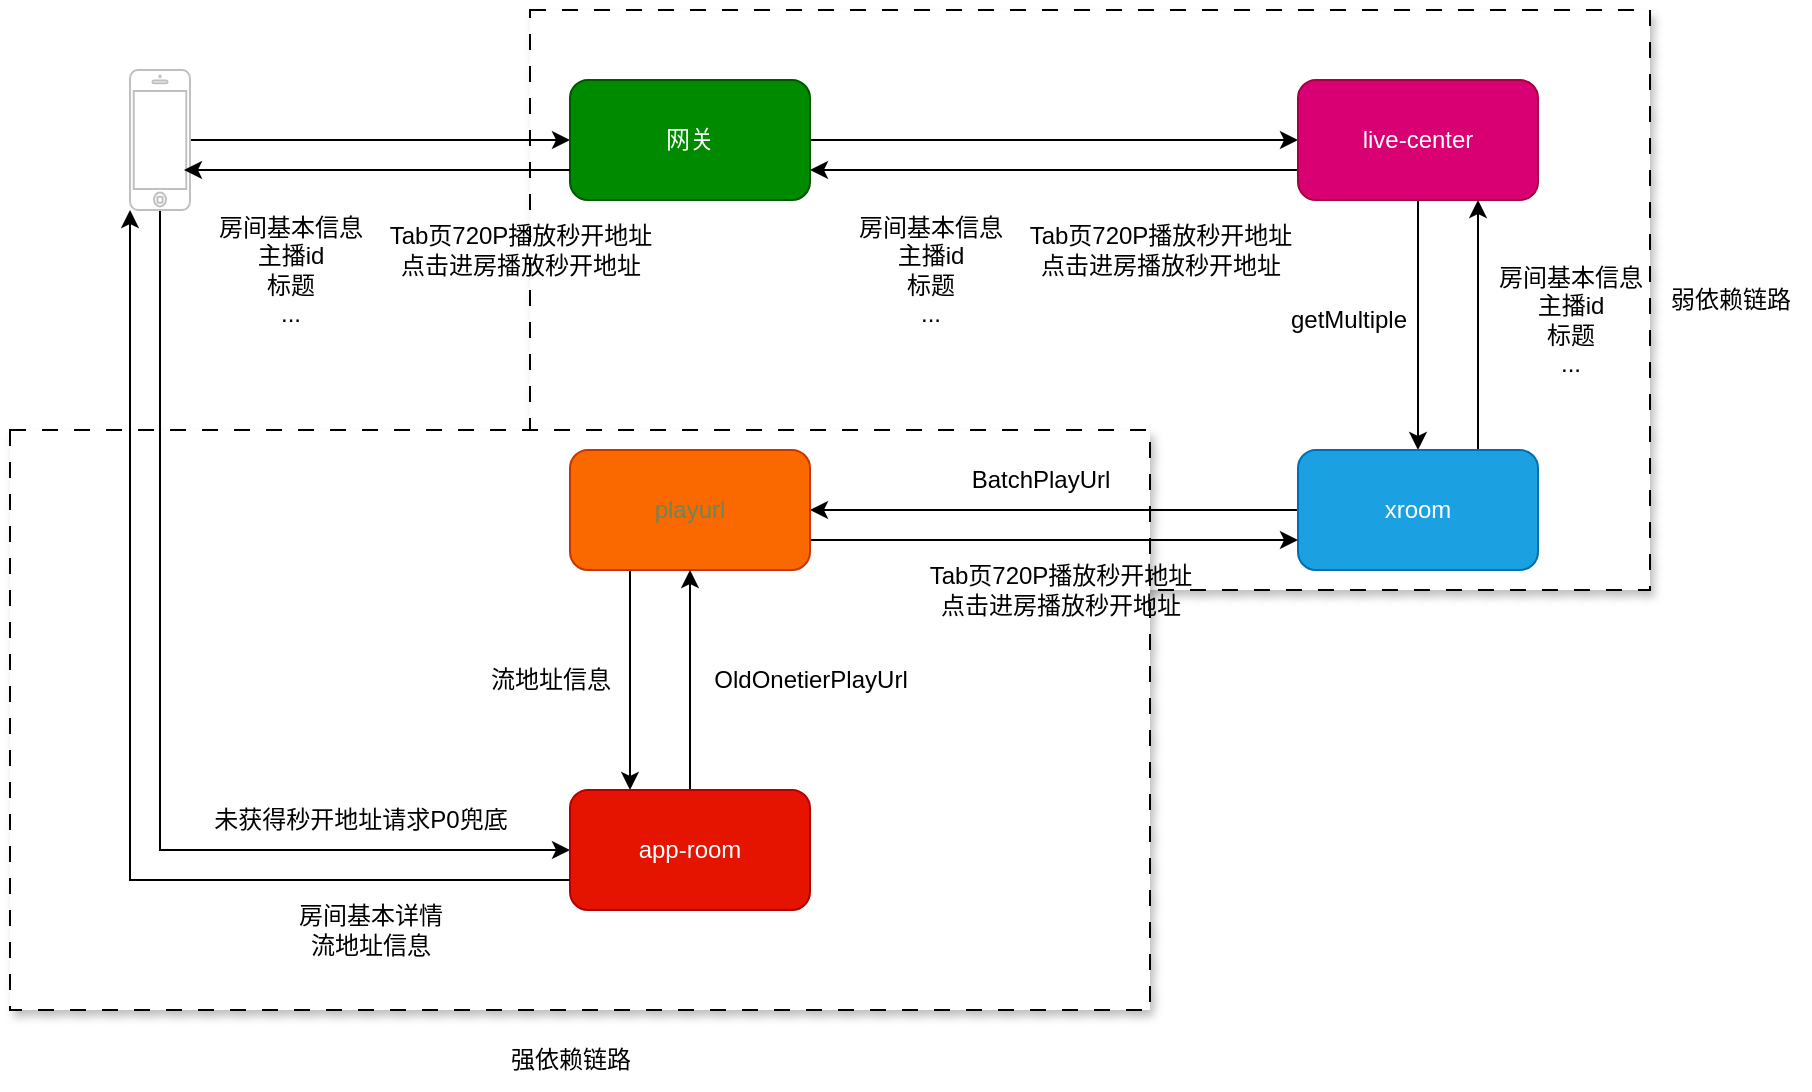<mxfile version="24.7.16">
  <diagram name="第 1 页" id="Mg9WiXwq5X2foCuTcGF-">
    <mxGraphModel dx="2069" dy="785" grid="1" gridSize="10" guides="1" tooltips="1" connect="1" arrows="1" fold="1" page="1" pageScale="1" pageWidth="827" pageHeight="1169" math="0" shadow="0">
      <root>
        <mxCell id="0" />
        <mxCell id="1" parent="0" />
        <mxCell id="WlN4n_p8q7aZqstCNr1V-49" value="" style="rounded=0;whiteSpace=wrap;html=1;shadow=1;dashed=1;dashPattern=8 8;" vertex="1" parent="1">
          <mxGeometry x="30" y="180" width="560" height="290" as="geometry" />
        </mxCell>
        <mxCell id="WlN4n_p8q7aZqstCNr1V-48" value="" style="rounded=0;whiteSpace=wrap;html=1;shadow=1;dashed=1;dashPattern=8 8;" vertex="1" parent="1">
          <mxGeometry x="-230" y="390" width="570" height="290" as="geometry" />
        </mxCell>
        <mxCell id="WlN4n_p8q7aZqstCNr1V-29" style="edgeStyle=orthogonalEdgeStyle;rounded=0;orthogonalLoop=1;jettySize=auto;html=1;entryX=0;entryY=0.5;entryDx=0;entryDy=0;" edge="1" parent="1" source="WlN4n_p8q7aZqstCNr1V-11" target="WlN4n_p8q7aZqstCNr1V-12">
          <mxGeometry relative="1" as="geometry" />
        </mxCell>
        <mxCell id="WlN4n_p8q7aZqstCNr1V-42" style="edgeStyle=orthogonalEdgeStyle;rounded=0;orthogonalLoop=1;jettySize=auto;html=1;entryX=0;entryY=0.5;entryDx=0;entryDy=0;" edge="1" parent="1" source="WlN4n_p8q7aZqstCNr1V-11" target="WlN4n_p8q7aZqstCNr1V-36">
          <mxGeometry relative="1" as="geometry">
            <Array as="points">
              <mxPoint x="-155" y="600" />
            </Array>
          </mxGeometry>
        </mxCell>
        <mxCell id="WlN4n_p8q7aZqstCNr1V-11" value="" style="html=1;verticalLabelPosition=bottom;labelBackgroundColor=#ffffff;verticalAlign=top;shadow=0;dashed=0;strokeWidth=1;shape=mxgraph.ios7.misc.iphone;strokeColor=#c0c0c0;" vertex="1" parent="1">
          <mxGeometry x="-170" y="210" width="30" height="70" as="geometry" />
        </mxCell>
        <mxCell id="WlN4n_p8q7aZqstCNr1V-26" style="edgeStyle=orthogonalEdgeStyle;rounded=0;orthogonalLoop=1;jettySize=auto;html=1;entryX=0;entryY=0.5;entryDx=0;entryDy=0;" edge="1" parent="1" source="WlN4n_p8q7aZqstCNr1V-12" target="WlN4n_p8q7aZqstCNr1V-13">
          <mxGeometry relative="1" as="geometry" />
        </mxCell>
        <mxCell id="WlN4n_p8q7aZqstCNr1V-12" value="网关" style="rounded=1;whiteSpace=wrap;html=1;fillColor=#008a00;fontColor=#ffffff;strokeColor=#005700;" vertex="1" parent="1">
          <mxGeometry x="50" y="215" width="120" height="60" as="geometry" />
        </mxCell>
        <mxCell id="WlN4n_p8q7aZqstCNr1V-17" style="edgeStyle=orthogonalEdgeStyle;rounded=0;orthogonalLoop=1;jettySize=auto;html=1;entryX=0.5;entryY=0;entryDx=0;entryDy=0;" edge="1" parent="1" source="WlN4n_p8q7aZqstCNr1V-13" target="WlN4n_p8q7aZqstCNr1V-16">
          <mxGeometry relative="1" as="geometry" />
        </mxCell>
        <mxCell id="WlN4n_p8q7aZqstCNr1V-27" style="edgeStyle=orthogonalEdgeStyle;rounded=0;orthogonalLoop=1;jettySize=auto;html=1;exitX=0;exitY=0.75;exitDx=0;exitDy=0;entryX=1;entryY=0.75;entryDx=0;entryDy=0;" edge="1" parent="1" source="WlN4n_p8q7aZqstCNr1V-13" target="WlN4n_p8q7aZqstCNr1V-12">
          <mxGeometry relative="1" as="geometry" />
        </mxCell>
        <mxCell id="WlN4n_p8q7aZqstCNr1V-13" value="live-center" style="rounded=1;whiteSpace=wrap;html=1;fillColor=#d80073;fontColor=#ffffff;strokeColor=#A50040;" vertex="1" parent="1">
          <mxGeometry x="414" y="215" width="120" height="60" as="geometry" />
        </mxCell>
        <mxCell id="WlN4n_p8q7aZqstCNr1V-18" style="edgeStyle=orthogonalEdgeStyle;rounded=0;orthogonalLoop=1;jettySize=auto;html=1;exitX=0.75;exitY=0;exitDx=0;exitDy=0;entryX=0.75;entryY=1;entryDx=0;entryDy=0;" edge="1" parent="1" source="WlN4n_p8q7aZqstCNr1V-16" target="WlN4n_p8q7aZqstCNr1V-13">
          <mxGeometry relative="1" as="geometry" />
        </mxCell>
        <mxCell id="WlN4n_p8q7aZqstCNr1V-21" style="edgeStyle=orthogonalEdgeStyle;rounded=0;orthogonalLoop=1;jettySize=auto;html=1;" edge="1" parent="1" source="WlN4n_p8q7aZqstCNr1V-16" target="WlN4n_p8q7aZqstCNr1V-20">
          <mxGeometry relative="1" as="geometry" />
        </mxCell>
        <mxCell id="WlN4n_p8q7aZqstCNr1V-16" value="xroom" style="rounded=1;whiteSpace=wrap;html=1;fillColor=#1ba1e2;fontColor=#ffffff;strokeColor=#006EAF;" vertex="1" parent="1">
          <mxGeometry x="414" y="400" width="120" height="60" as="geometry" />
        </mxCell>
        <mxCell id="WlN4n_p8q7aZqstCNr1V-19" value="房间基本信息&lt;br&gt;主播id&lt;br&gt;标题&lt;div&gt;...&lt;/div&gt;" style="text;html=1;align=center;verticalAlign=middle;resizable=0;points=[];autosize=1;strokeColor=none;fillColor=none;" vertex="1" parent="1">
          <mxGeometry x="180" y="275" width="100" height="70" as="geometry" />
        </mxCell>
        <mxCell id="WlN4n_p8q7aZqstCNr1V-24" style="edgeStyle=orthogonalEdgeStyle;rounded=0;orthogonalLoop=1;jettySize=auto;html=1;exitX=1;exitY=0.75;exitDx=0;exitDy=0;entryX=0;entryY=0.75;entryDx=0;entryDy=0;" edge="1" parent="1" source="WlN4n_p8q7aZqstCNr1V-20" target="WlN4n_p8q7aZqstCNr1V-16">
          <mxGeometry relative="1" as="geometry" />
        </mxCell>
        <mxCell id="WlN4n_p8q7aZqstCNr1V-47" style="edgeStyle=orthogonalEdgeStyle;rounded=0;orthogonalLoop=1;jettySize=auto;html=1;exitX=0.25;exitY=1;exitDx=0;exitDy=0;entryX=0.25;entryY=0;entryDx=0;entryDy=0;" edge="1" parent="1" source="WlN4n_p8q7aZqstCNr1V-20" target="WlN4n_p8q7aZqstCNr1V-36">
          <mxGeometry relative="1" as="geometry" />
        </mxCell>
        <mxCell id="WlN4n_p8q7aZqstCNr1V-20" value="&lt;font color=&quot;#6a8759&quot;&gt;playurl&lt;/font&gt;" style="rounded=1;whiteSpace=wrap;html=1;fillColor=#fa6800;fontColor=#000000;strokeColor=#C73500;" vertex="1" parent="1">
          <mxGeometry x="50" y="400" width="120" height="60" as="geometry" />
        </mxCell>
        <mxCell id="WlN4n_p8q7aZqstCNr1V-23" value="getMultiple" style="text;html=1;align=center;verticalAlign=middle;resizable=0;points=[];autosize=1;strokeColor=none;fillColor=none;" vertex="1" parent="1">
          <mxGeometry x="399" y="320" width="80" height="30" as="geometry" />
        </mxCell>
        <mxCell id="WlN4n_p8q7aZqstCNr1V-25" value="Tab页720P播放秒开地址&lt;br&gt;点击进房播放秒开地址" style="text;html=1;align=center;verticalAlign=middle;resizable=0;points=[];autosize=1;strokeColor=none;fillColor=none;" vertex="1" parent="1">
          <mxGeometry x="270" y="280" width="150" height="40" as="geometry" />
        </mxCell>
        <mxCell id="WlN4n_p8q7aZqstCNr1V-28" value="房间基本信息&lt;br&gt;主播id&lt;br&gt;标题&lt;div&gt;...&lt;/div&gt;" style="text;html=1;align=center;verticalAlign=middle;resizable=0;points=[];autosize=1;strokeColor=none;fillColor=none;" vertex="1" parent="1">
          <mxGeometry x="500" y="300" width="100" height="70" as="geometry" />
        </mxCell>
        <mxCell id="WlN4n_p8q7aZqstCNr1V-30" value="Tab页720P播放秒开地址&lt;br&gt;点击进房播放秒开地址" style="text;html=1;align=center;verticalAlign=middle;resizable=0;points=[];autosize=1;strokeColor=none;fillColor=none;" vertex="1" parent="1">
          <mxGeometry x="220" y="450" width="150" height="40" as="geometry" />
        </mxCell>
        <mxCell id="WlN4n_p8q7aZqstCNr1V-32" value="BatchPlayUrl" style="text;html=1;align=center;verticalAlign=middle;resizable=0;points=[];autosize=1;strokeColor=none;fillColor=none;" vertex="1" parent="1">
          <mxGeometry x="240" y="400" width="90" height="30" as="geometry" />
        </mxCell>
        <mxCell id="WlN4n_p8q7aZqstCNr1V-33" value="房间基本信息&lt;br&gt;主播id&lt;br&gt;标题&lt;div&gt;...&lt;/div&gt;" style="text;html=1;align=center;verticalAlign=middle;resizable=0;points=[];autosize=1;strokeColor=none;fillColor=none;" vertex="1" parent="1">
          <mxGeometry x="-140" y="275" width="100" height="70" as="geometry" />
        </mxCell>
        <mxCell id="WlN4n_p8q7aZqstCNr1V-34" value="Tab页720P播放秒开地址&lt;br&gt;点击进房播放秒开地址" style="text;html=1;align=center;verticalAlign=middle;resizable=0;points=[];autosize=1;strokeColor=none;fillColor=none;" vertex="1" parent="1">
          <mxGeometry x="-50" y="280" width="150" height="40" as="geometry" />
        </mxCell>
        <mxCell id="WlN4n_p8q7aZqstCNr1V-35" style="edgeStyle=orthogonalEdgeStyle;rounded=0;orthogonalLoop=1;jettySize=auto;html=1;exitX=0;exitY=0.75;exitDx=0;exitDy=0;entryX=0.9;entryY=0.714;entryDx=0;entryDy=0;entryPerimeter=0;" edge="1" parent="1" source="WlN4n_p8q7aZqstCNr1V-12" target="WlN4n_p8q7aZqstCNr1V-11">
          <mxGeometry relative="1" as="geometry" />
        </mxCell>
        <mxCell id="WlN4n_p8q7aZqstCNr1V-46" style="edgeStyle=orthogonalEdgeStyle;rounded=0;orthogonalLoop=1;jettySize=auto;html=1;entryX=0.5;entryY=1;entryDx=0;entryDy=0;" edge="1" parent="1" source="WlN4n_p8q7aZqstCNr1V-36" target="WlN4n_p8q7aZqstCNr1V-20">
          <mxGeometry relative="1" as="geometry" />
        </mxCell>
        <mxCell id="WlN4n_p8q7aZqstCNr1V-36" value="app-room" style="rounded=1;whiteSpace=wrap;html=1;fillColor=#e51400;fontColor=#ffffff;strokeColor=#B20000;" vertex="1" parent="1">
          <mxGeometry x="50" y="570" width="120" height="60" as="geometry" />
        </mxCell>
        <mxCell id="WlN4n_p8q7aZqstCNr1V-39" value="OldOnetierPlayUrl" style="text;html=1;align=center;verticalAlign=middle;resizable=0;points=[];autosize=1;strokeColor=none;fillColor=none;" vertex="1" parent="1">
          <mxGeometry x="110" y="500" width="120" height="30" as="geometry" />
        </mxCell>
        <mxCell id="WlN4n_p8q7aZqstCNr1V-41" value="流地址信息" style="text;html=1;align=center;verticalAlign=middle;resizable=0;points=[];autosize=1;strokeColor=none;fillColor=none;" vertex="1" parent="1">
          <mxGeometry y="500" width="80" height="30" as="geometry" />
        </mxCell>
        <mxCell id="WlN4n_p8q7aZqstCNr1V-43" style="edgeStyle=orthogonalEdgeStyle;rounded=0;orthogonalLoop=1;jettySize=auto;html=1;exitX=0;exitY=0.75;exitDx=0;exitDy=0;entryX=0;entryY=1;entryDx=0;entryDy=0;entryPerimeter=0;" edge="1" parent="1" source="WlN4n_p8q7aZqstCNr1V-36" target="WlN4n_p8q7aZqstCNr1V-11">
          <mxGeometry relative="1" as="geometry" />
        </mxCell>
        <mxCell id="WlN4n_p8q7aZqstCNr1V-44" value="房间基本详情&lt;div&gt;流地址信息&lt;/div&gt;" style="text;html=1;align=center;verticalAlign=middle;resizable=0;points=[];autosize=1;strokeColor=none;fillColor=none;" vertex="1" parent="1">
          <mxGeometry x="-100" y="620" width="100" height="40" as="geometry" />
        </mxCell>
        <mxCell id="WlN4n_p8q7aZqstCNr1V-45" value="未获得秒开地址请求P0兜底" style="text;html=1;align=center;verticalAlign=middle;resizable=0;points=[];autosize=1;strokeColor=none;fillColor=none;" vertex="1" parent="1">
          <mxGeometry x="-140" y="570" width="170" height="30" as="geometry" />
        </mxCell>
        <mxCell id="WlN4n_p8q7aZqstCNr1V-50" value="弱依赖链路" style="text;html=1;align=center;verticalAlign=middle;resizable=0;points=[];autosize=1;strokeColor=none;fillColor=none;" vertex="1" parent="1">
          <mxGeometry x="590" y="310" width="80" height="30" as="geometry" />
        </mxCell>
        <mxCell id="WlN4n_p8q7aZqstCNr1V-51" value="强依赖链路" style="text;html=1;align=center;verticalAlign=middle;resizable=0;points=[];autosize=1;strokeColor=none;fillColor=none;" vertex="1" parent="1">
          <mxGeometry x="10" y="690" width="80" height="30" as="geometry" />
        </mxCell>
      </root>
    </mxGraphModel>
  </diagram>
</mxfile>
